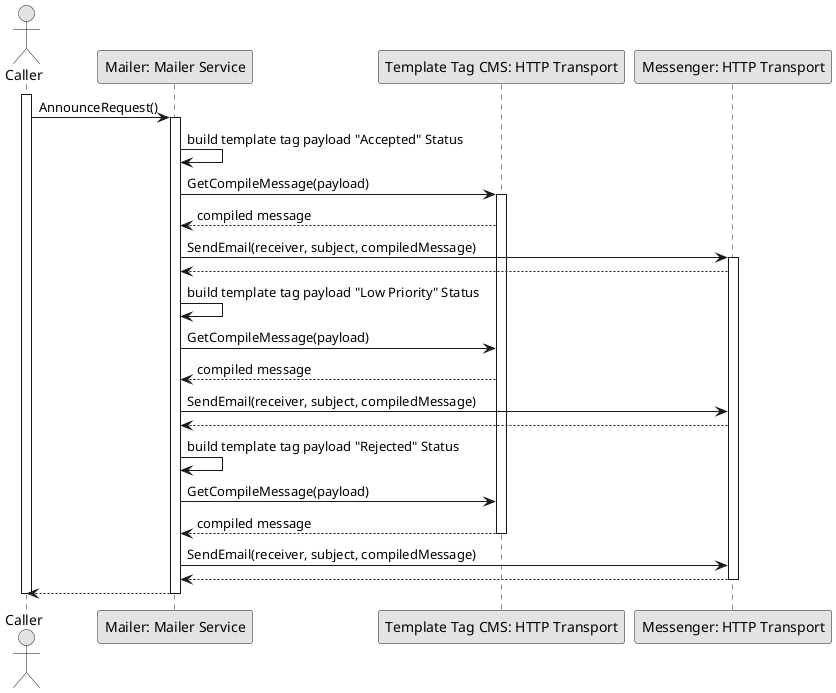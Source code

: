 @startuml AnnounceRequest

skinparam Monochrome true
skinparam Shadowing false

actor "Caller" as Caller
participant "Mailer: Mailer Service" as MailerService
participant "Template Tag CMS: HTTP Transport" as TTCMSHTTPTransport
participant "Messenger: HTTP Transport" as MessengerHTTPTransport

activate Caller

Caller->MailerService: AnnounceRequest()

activate MailerService
MailerService->MailerService: build template tag payload "Accepted" Status
MailerService->TTCMSHTTPTransport: GetCompileMessage(payload)
activate TTCMSHTTPTransport
TTCMSHTTPTransport-->MailerService: compiled message
MailerService->MessengerHTTPTransport: SendEmail(receiver, subject, compiledMessage)
activate MessengerHTTPTransport
MessengerHTTPTransport-->MailerService

MailerService->MailerService: build template tag payload "Low Priority" Status
MailerService->TTCMSHTTPTransport: GetCompileMessage(payload)
TTCMSHTTPTransport-->MailerService: compiled message
MailerService->MessengerHTTPTransport: SendEmail(receiver, subject, compiledMessage)
MessengerHTTPTransport-->MailerService

MailerService->MailerService: build template tag payload "Rejected" Status
MailerService->TTCMSHTTPTransport: GetCompileMessage(payload)
TTCMSHTTPTransport-->MailerService: compiled message
deactivate TTCMSHTTPTransport
MailerService->MessengerHTTPTransport: SendEmail(receiver, subject, compiledMessage)
MessengerHTTPTransport-->MailerService

deactivate MessengerHTTPTransport
MailerService-->Caller
deactivate MailerService

deactivate Caller

@enduml